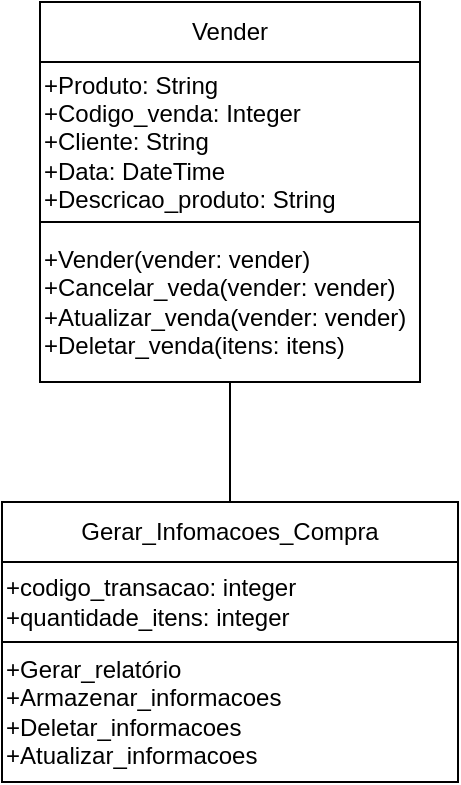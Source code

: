 <mxfile version="24.8.1">
  <diagram name="Página-1" id="y9vffhToE4Zwr5-SJqYL">
    <mxGraphModel dx="1290" dy="557" grid="1" gridSize="10" guides="1" tooltips="1" connect="1" arrows="1" fold="1" page="1" pageScale="1" pageWidth="827" pageHeight="1169" math="0" shadow="0">
      <root>
        <mxCell id="0" />
        <mxCell id="1" parent="0" />
        <mxCell id="eRNqh1kzHmNiQd-LDzF3-1" value="Vender" style="rounded=0;whiteSpace=wrap;html=1;" vertex="1" parent="1">
          <mxGeometry x="140" y="80" width="190" height="30" as="geometry" />
        </mxCell>
        <mxCell id="eRNqh1kzHmNiQd-LDzF3-2" value="Gerar_Infomacoes_Compra" style="rounded=0;whiteSpace=wrap;html=1;" vertex="1" parent="1">
          <mxGeometry x="121" y="330" width="228" height="30" as="geometry" />
        </mxCell>
        <mxCell id="eRNqh1kzHmNiQd-LDzF3-4" value="+Produto: String&lt;div&gt;+Codigo_venda: Integer&lt;br&gt;&lt;div&gt;+Cliente: String&lt;/div&gt;&lt;div&gt;+Data: DateTime&lt;/div&gt;&lt;div&gt;+Descricao_produto: String&lt;/div&gt;&lt;/div&gt;" style="rounded=0;whiteSpace=wrap;html=1;align=left;" vertex="1" parent="1">
          <mxGeometry x="140" y="110" width="190" height="80" as="geometry" />
        </mxCell>
        <mxCell id="eRNqh1kzHmNiQd-LDzF3-5" value="+codigo_transacao: integer&lt;div&gt;+quantidade_itens: integer&lt;/div&gt;" style="rounded=0;whiteSpace=wrap;html=1;align=left;" vertex="1" parent="1">
          <mxGeometry x="121" y="360" width="228" height="40" as="geometry" />
        </mxCell>
        <mxCell id="eRNqh1kzHmNiQd-LDzF3-6" value="+Vender(vender: vender)&lt;div&gt;+Cancelar_veda(vender: vender)&lt;/div&gt;&lt;div&gt;+Atualizar_venda(vender: vender)&lt;/div&gt;&lt;div&gt;+Deletar_venda(itens: itens)&lt;/div&gt;" style="rounded=0;whiteSpace=wrap;html=1;align=left;" vertex="1" parent="1">
          <mxGeometry x="140" y="190" width="190" height="80" as="geometry" />
        </mxCell>
        <mxCell id="eRNqh1kzHmNiQd-LDzF3-7" value="+Gerar_relatório&lt;div&gt;+Armazenar_informacoes&lt;/div&gt;&lt;div&gt;+Deletar_informacoes&lt;/div&gt;&lt;div&gt;+Atualizar_informacoes&lt;/div&gt;" style="rounded=0;whiteSpace=wrap;html=1;align=left;" vertex="1" parent="1">
          <mxGeometry x="121" y="400" width="228" height="70" as="geometry" />
        </mxCell>
        <mxCell id="eRNqh1kzHmNiQd-LDzF3-9" value="" style="endArrow=none;html=1;rounded=0;entryX=0.5;entryY=1;entryDx=0;entryDy=0;exitX=0.5;exitY=0;exitDx=0;exitDy=0;" edge="1" parent="1" source="eRNqh1kzHmNiQd-LDzF3-2" target="eRNqh1kzHmNiQd-LDzF3-6">
          <mxGeometry width="50" height="50" relative="1" as="geometry">
            <mxPoint x="-60" y="380" as="sourcePoint" />
            <mxPoint x="-10" y="330" as="targetPoint" />
          </mxGeometry>
        </mxCell>
      </root>
    </mxGraphModel>
  </diagram>
</mxfile>
